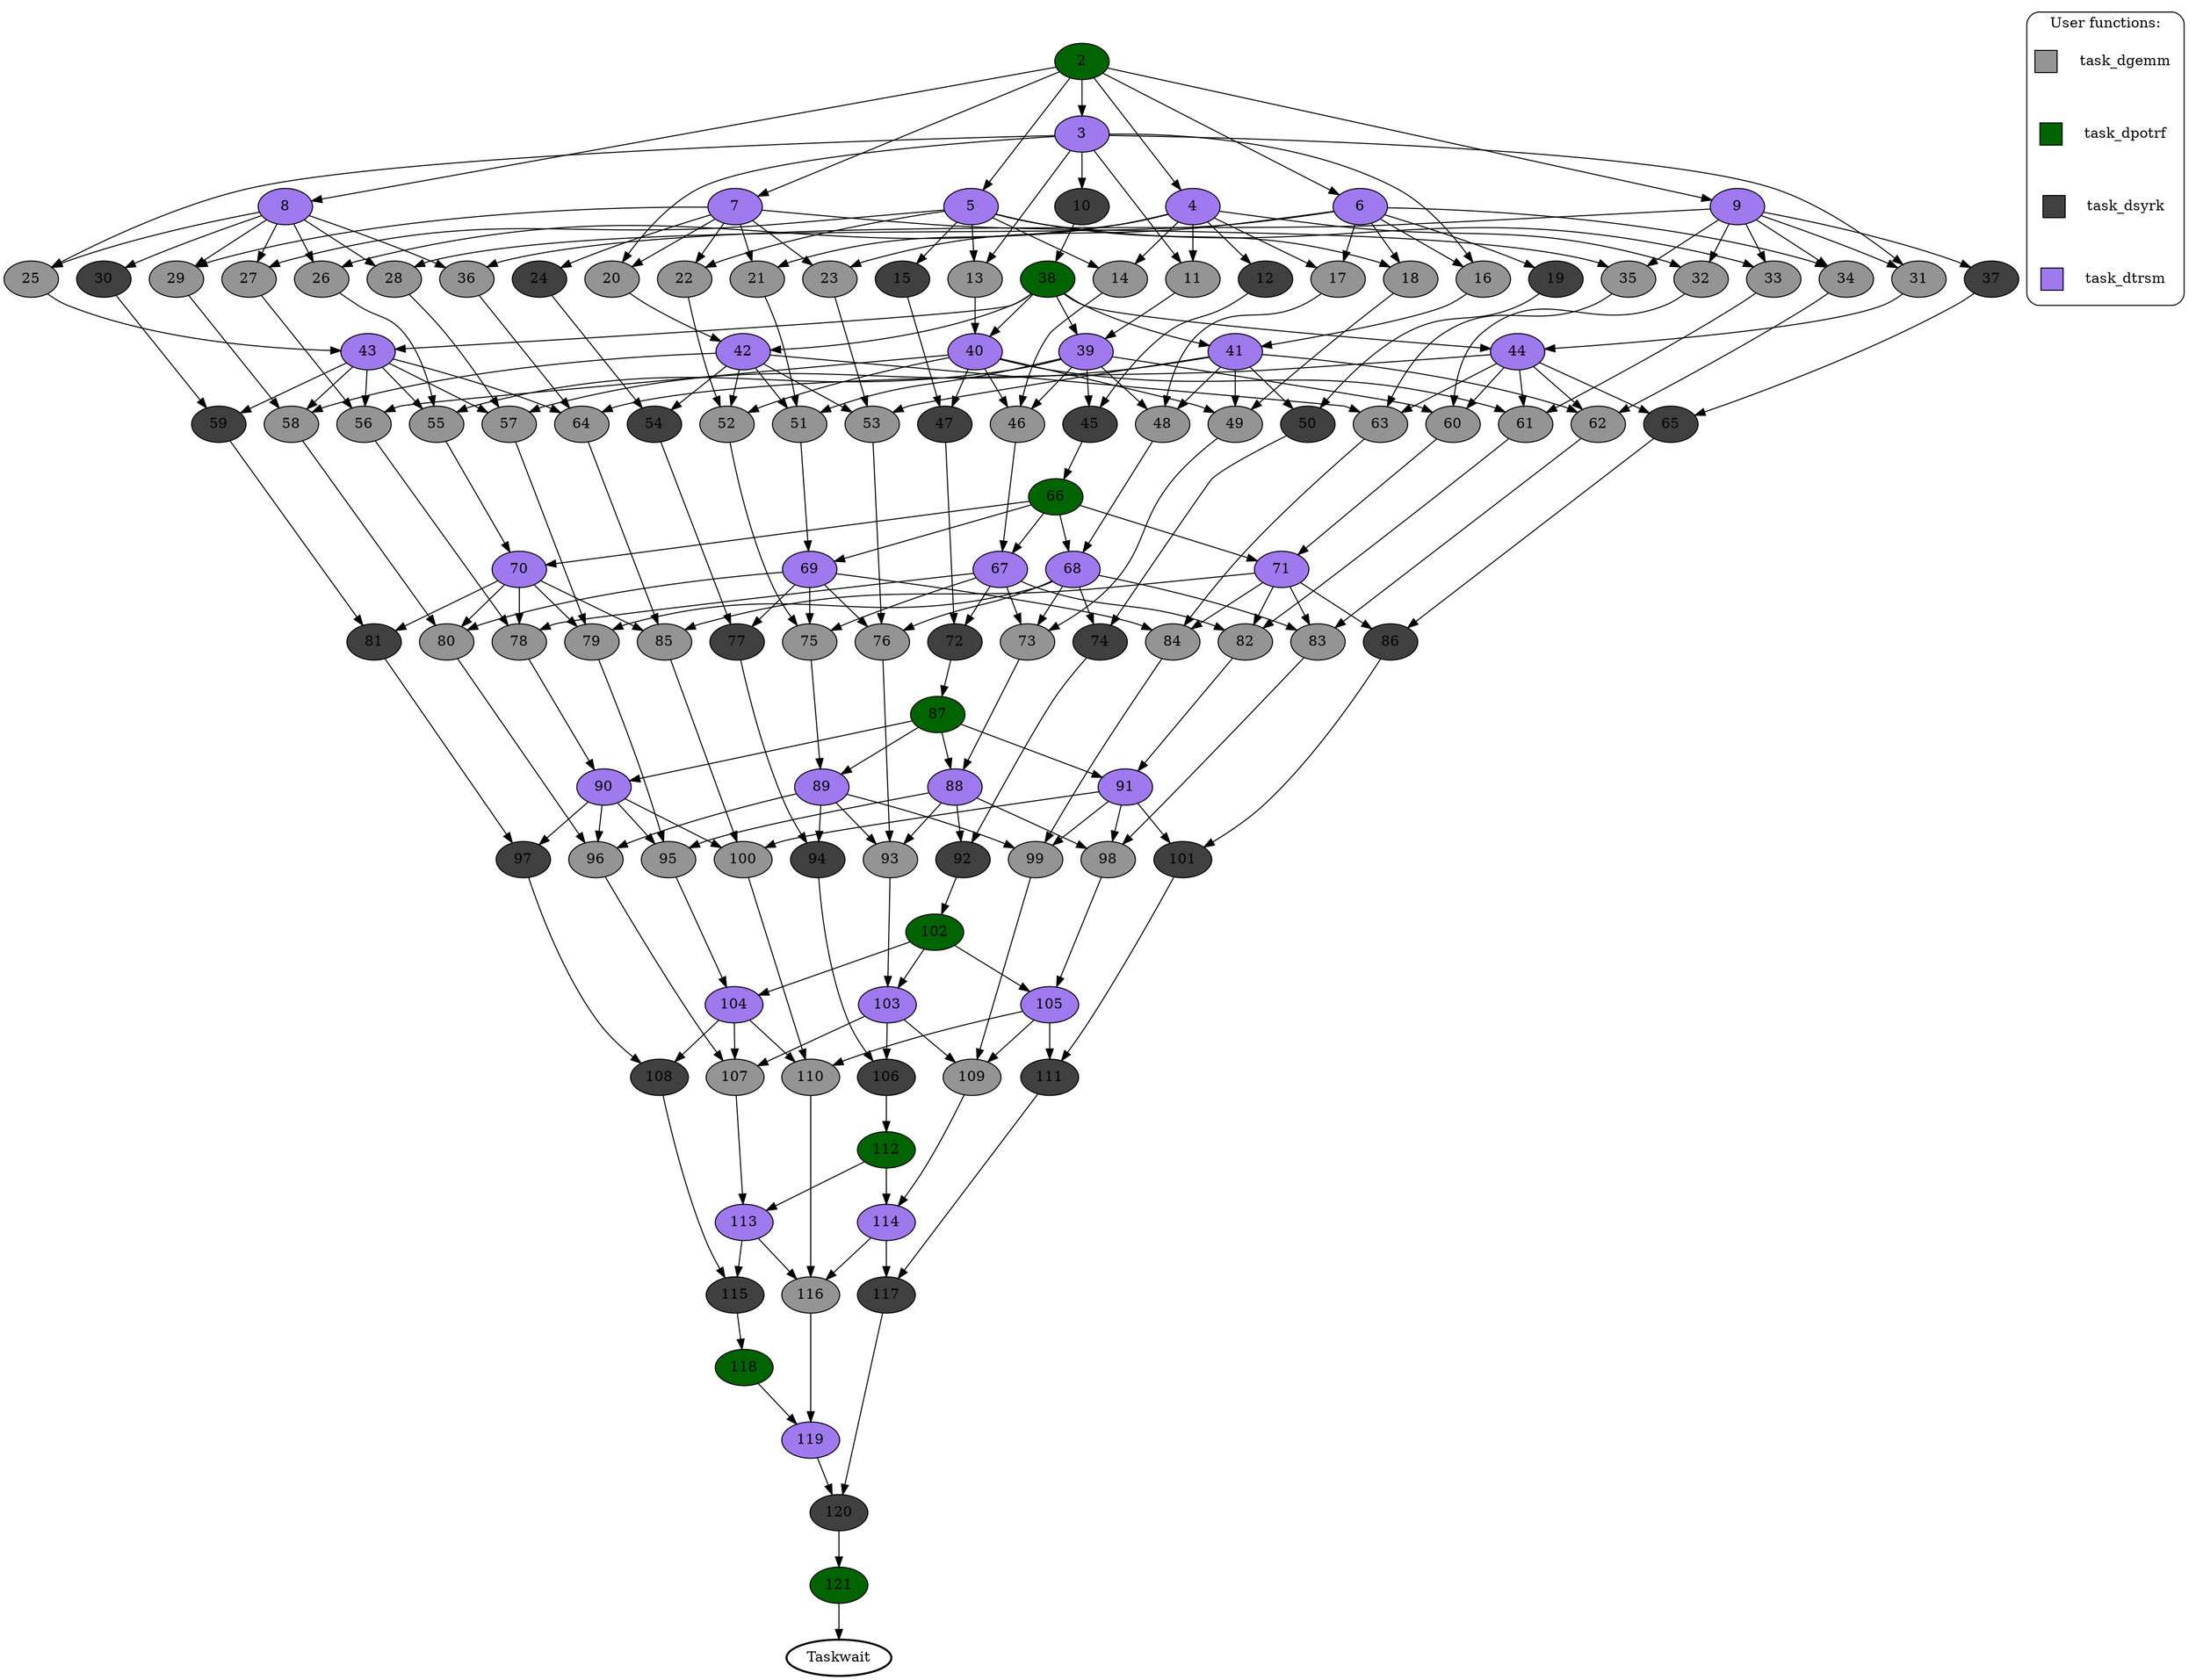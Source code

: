 digraph {
  graph[compound=true];
  7[style="filled", color="black", fillcolor="mediumpurple2"];
  7 -> 20[style="solid", color="black"];
  7 -> 21[style="solid", color="black"];
  7 -> 22[style="solid", color="black"];
  7 -> 23[style="solid", color="black"];
  7 -> 24[style="solid", color="black"];
  7 -> 29[style="solid", color="black"];
  7 -> 35[style="solid", color="black"];
  2[style="filled", color="black", fillcolor="darkgreen"];
  2 -> 3[style="solid", color="black"];
  2 -> 4[style="solid", color="black"];
  2 -> 5[style="solid", color="black"];
  2 -> 6[style="solid", color="black"];
  2 -> 7[style="solid", color="black"];
  2 -> 8[style="solid", color="black"];
  2 -> 9[style="solid", color="black"];
  4[style="filled", color="black", fillcolor="mediumpurple2"];
  4 -> 11[style="solid", color="black"];
  4 -> 12[style="solid", color="black"];
  4 -> 14[style="solid", color="black"];
  4 -> 17[style="solid", color="black"];
  4 -> 21[style="solid", color="black"];
  4 -> 26[style="solid", color="black"];
  4 -> 32[style="solid", color="black"];
  16[style="filled", color="black", fillcolor="grey58"];
  16 -> 41[style="solid", color="black"];
  3[style="filled", color="black", fillcolor="mediumpurple2"];
  3 -> 10[style="solid", color="black"];
  3 -> 11[style="solid", color="black"];
  3 -> 13[style="solid", color="black"];
  3 -> 16[style="solid", color="black"];
  3 -> 20[style="solid", color="black"];
  3 -> 25[style="solid", color="black"];
  3 -> 31[style="solid", color="black"];
  5[style="filled", color="black", fillcolor="mediumpurple2"];
  5 -> 13[style="solid", color="black"];
  5 -> 14[style="solid", color="black"];
  5 -> 15[style="solid", color="black"];
  5 -> 18[style="solid", color="black"];
  5 -> 22[style="solid", color="black"];
  5 -> 27[style="solid", color="black"];
  5 -> 33[style="solid", color="black"];
  8[style="filled", color="black", fillcolor="mediumpurple2"];
  8 -> 25[style="solid", color="black"];
  8 -> 26[style="solid", color="black"];
  8 -> 27[style="solid", color="black"];
  8 -> 28[style="solid", color="black"];
  8 -> 29[style="solid", color="black"];
  8 -> 30[style="solid", color="black"];
  8 -> 36[style="solid", color="black"];
  36[style="filled", color="black", fillcolor="grey58"];
  36 -> 64[style="solid", color="black"];
  33[style="filled", color="black", fillcolor="grey58"];
  33 -> 61[style="solid", color="black"];
  31[style="filled", color="black", fillcolor="grey58"];
  31 -> 44[style="solid", color="black"];
  30[style="filled", color="black", fillcolor="gray25"];
  30 -> 59[style="solid", color="black"];
  12[style="filled", color="black", fillcolor="gray25"];
  12 -> 45[style="solid", color="black"];
  29[style="filled", color="black", fillcolor="grey58"];
  29 -> 58[style="solid", color="black"];
  34[style="filled", color="black", fillcolor="grey58"];
  34 -> 62[style="solid", color="black"];
  35[style="filled", color="black", fillcolor="grey58"];
  35 -> 63[style="solid", color="black"];
  6[style="filled", color="black", fillcolor="mediumpurple2"];
  6 -> 16[style="solid", color="black"];
  6 -> 17[style="solid", color="black"];
  6 -> 18[style="solid", color="black"];
  6 -> 19[style="solid", color="black"];
  6 -> 23[style="solid", color="black"];
  6 -> 28[style="solid", color="black"];
  6 -> 34[style="solid", color="black"];
  28[style="filled", color="black", fillcolor="grey58"];
  28 -> 57[style="solid", color="black"];
  27[style="filled", color="black", fillcolor="grey58"];
  27 -> 56[style="solid", color="black"];
  10[style="filled", color="black", fillcolor="gray25"];
  10 -> 38[style="solid", color="black"];
  25[style="filled", color="black", fillcolor="grey58"];
  25 -> 43[style="solid", color="black"];
  24[style="filled", color="black", fillcolor="gray25"];
  24 -> 54[style="solid", color="black"];
  32[style="filled", color="black", fillcolor="grey58"];
  32 -> 60[style="solid", color="black"];
  23[style="filled", color="black", fillcolor="grey58"];
  23 -> 53[style="solid", color="black"];
  38[style="filled", color="black", fillcolor="darkgreen"];
  38 -> 39[style="solid", color="black"];
  38 -> 40[style="solid", color="black"];
  38 -> 41[style="solid", color="black"];
  38 -> 42[style="solid", color="black"];
  38 -> 43[style="solid", color="black"];
  38 -> 44[style="solid", color="black"];
  15[style="filled", color="black", fillcolor="gray25"];
  15 -> 47[style="solid", color="black"];
  9[style="filled", color="black", fillcolor="mediumpurple2"];
  9 -> 31[style="solid", color="black"];
  9 -> 32[style="solid", color="black"];
  9 -> 33[style="solid", color="black"];
  9 -> 34[style="solid", color="black"];
  9 -> 35[style="solid", color="black"];
  9 -> 36[style="solid", color="black"];
  9 -> 37[style="solid", color="black"];
  26[style="filled", color="black", fillcolor="grey58"];
  26 -> 55[style="solid", color="black"];
  53[style="filled", color="black", fillcolor="grey58"];
  53 -> 76[style="solid", color="black"];
  11[style="filled", color="black", fillcolor="grey58"];
  11 -> 39[style="solid", color="black"];
  18[style="filled", color="black", fillcolor="grey58"];
  18 -> 49[style="solid", color="black"];
  22[style="filled", color="black", fillcolor="grey58"];
  22 -> 52[style="solid", color="black"];
  21[style="filled", color="black", fillcolor="grey58"];
  21 -> 51[style="solid", color="black"];
  20[style="filled", color="black", fillcolor="grey58"];
  20 -> 42[style="solid", color="black"];
  19[style="filled", color="black", fillcolor="gray25"];
  19 -> 50[style="solid", color="black"];
  14[style="filled", color="black", fillcolor="grey58"];
  14 -> 46[style="solid", color="black"];
  37[style="filled", color="black", fillcolor="gray25"];
  37 -> 65[style="solid", color="black"];
  54[style="filled", color="black", fillcolor="gray25"];
  54 -> 77[style="solid", color="black"];
  13[style="filled", color="black", fillcolor="grey58"];
  13 -> 40[style="solid", color="black"];
  17[style="filled", color="black", fillcolor="grey58"];
  17 -> 48[style="solid", color="black"];
  39[style="filled", color="black", fillcolor="mediumpurple2"];
  39 -> 45[style="solid", color="black"];
  39 -> 46[style="solid", color="black"];
  39 -> 48[style="solid", color="black"];
  39 -> 51[style="solid", color="black"];
  39 -> 55[style="solid", color="black"];
  39 -> 60[style="solid", color="black"];
  40[style="filled", color="black", fillcolor="mediumpurple2"];
  40 -> 46[style="solid", color="black"];
  40 -> 47[style="solid", color="black"];
  40 -> 49[style="solid", color="black"];
  40 -> 52[style="solid", color="black"];
  40 -> 56[style="solid", color="black"];
  40 -> 61[style="solid", color="black"];
  41[style="filled", color="black", fillcolor="mediumpurple2"];
  41 -> 48[style="solid", color="black"];
  41 -> 49[style="solid", color="black"];
  41 -> 50[style="solid", color="black"];
  41 -> 53[style="solid", color="black"];
  41 -> 57[style="solid", color="black"];
  41 -> 62[style="solid", color="black"];
  42[style="filled", color="black", fillcolor="mediumpurple2"];
  42 -> 51[style="solid", color="black"];
  42 -> 52[style="solid", color="black"];
  42 -> 53[style="solid", color="black"];
  42 -> 54[style="solid", color="black"];
  42 -> 58[style="solid", color="black"];
  42 -> 63[style="solid", color="black"];
  43[style="filled", color="black", fillcolor="mediumpurple2"];
  43 -> 55[style="solid", color="black"];
  43 -> 56[style="solid", color="black"];
  43 -> 57[style="solid", color="black"];
  43 -> 58[style="solid", color="black"];
  43 -> 59[style="solid", color="black"];
  43 -> 64[style="solid", color="black"];
  44[style="filled", color="black", fillcolor="mediumpurple2"];
  44 -> 60[style="solid", color="black"];
  44 -> 61[style="solid", color="black"];
  44 -> 62[style="solid", color="black"];
  44 -> 63[style="solid", color="black"];
  44 -> 64[style="solid", color="black"];
  44 -> 65[style="solid", color="black"];
  45[style="filled", color="black", fillcolor="gray25"];
  45 -> 66[style="solid", color="black"];
  46[style="filled", color="black", fillcolor="grey58"];
  46 -> 67[style="solid", color="black"];
  47[style="filled", color="black", fillcolor="gray25"];
  47 -> 72[style="solid", color="black"];
  48[style="filled", color="black", fillcolor="grey58"];
  48 -> 68[style="solid", color="black"];
  49[style="filled", color="black", fillcolor="grey58"];
  49 -> 73[style="solid", color="black"];
  50[style="filled", color="black", fillcolor="gray25"];
  50 -> 74[style="solid", color="black"];
  51[style="filled", color="black", fillcolor="grey58"];
  51 -> 69[style="solid", color="black"];
  52[style="filled", color="black", fillcolor="grey58"];
  52 -> 75[style="solid", color="black"];
  55[style="filled", color="black", fillcolor="grey58"];
  55 -> 70[style="solid", color="black"];
  56[style="filled", color="black", fillcolor="grey58"];
  56 -> 78[style="solid", color="black"];
  57[style="filled", color="black", fillcolor="grey58"];
  57 -> 79[style="solid", color="black"];
  58[style="filled", color="black", fillcolor="grey58"];
  58 -> 80[style="solid", color="black"];
  59[style="filled", color="black", fillcolor="gray25"];
  59 -> 81[style="solid", color="black"];
  60[style="filled", color="black", fillcolor="grey58"];
  60 -> 71[style="solid", color="black"];
  61[style="filled", color="black", fillcolor="grey58"];
  61 -> 82[style="solid", color="black"];
  62[style="filled", color="black", fillcolor="grey58"];
  62 -> 83[style="solid", color="black"];
  63[style="filled", color="black", fillcolor="grey58"];
  63 -> 84[style="solid", color="black"];
  64[style="filled", color="black", fillcolor="grey58"];
  64 -> 85[style="solid", color="black"];
  65[style="filled", color="black", fillcolor="gray25"];
  65 -> 86[style="solid", color="black"];
  66[style="filled", color="black", fillcolor="darkgreen"];
  66 -> 67[style="solid", color="black"];
  66 -> 68[style="solid", color="black"];
  66 -> 69[style="solid", color="black"];
  66 -> 70[style="solid", color="black"];
  66 -> 71[style="solid", color="black"];
  67[style="filled", color="black", fillcolor="mediumpurple2"];
  67 -> 72[style="solid", color="black"];
  67 -> 73[style="solid", color="black"];
  67 -> 75[style="solid", color="black"];
  67 -> 78[style="solid", color="black"];
  67 -> 82[style="solid", color="black"];
  68[style="filled", color="black", fillcolor="mediumpurple2"];
  68 -> 73[style="solid", color="black"];
  68 -> 74[style="solid", color="black"];
  68 -> 76[style="solid", color="black"];
  68 -> 79[style="solid", color="black"];
  68 -> 83[style="solid", color="black"];
  69[style="filled", color="black", fillcolor="mediumpurple2"];
  69 -> 75[style="solid", color="black"];
  69 -> 76[style="solid", color="black"];
  69 -> 77[style="solid", color="black"];
  69 -> 80[style="solid", color="black"];
  69 -> 84[style="solid", color="black"];
  70[style="filled", color="black", fillcolor="mediumpurple2"];
  70 -> 78[style="solid", color="black"];
  70 -> 79[style="solid", color="black"];
  70 -> 80[style="solid", color="black"];
  70 -> 81[style="solid", color="black"];
  70 -> 85[style="solid", color="black"];
  71[style="filled", color="black", fillcolor="mediumpurple2"];
  71 -> 82[style="solid", color="black"];
  71 -> 83[style="solid", color="black"];
  71 -> 84[style="solid", color="black"];
  71 -> 85[style="solid", color="black"];
  71 -> 86[style="solid", color="black"];
  72[style="filled", color="black", fillcolor="gray25"];
  72 -> 87[style="solid", color="black"];
  73[style="filled", color="black", fillcolor="grey58"];
  73 -> 88[style="solid", color="black"];
  74[style="filled", color="black", fillcolor="gray25"];
  74 -> 92[style="solid", color="black"];
  75[style="filled", color="black", fillcolor="grey58"];
  75 -> 89[style="solid", color="black"];
  76[style="filled", color="black", fillcolor="grey58"];
  76 -> 93[style="solid", color="black"];
  77[style="filled", color="black", fillcolor="gray25"];
  77 -> 94[style="solid", color="black"];
  78[style="filled", color="black", fillcolor="grey58"];
  78 -> 90[style="solid", color="black"];
  79[style="filled", color="black", fillcolor="grey58"];
  79 -> 95[style="solid", color="black"];
  80[style="filled", color="black", fillcolor="grey58"];
  80 -> 96[style="solid", color="black"];
  81[style="filled", color="black", fillcolor="gray25"];
  81 -> 97[style="solid", color="black"];
  82[style="filled", color="black", fillcolor="grey58"];
  82 -> 91[style="solid", color="black"];
  83[style="filled", color="black", fillcolor="grey58"];
  83 -> 98[style="solid", color="black"];
  84[style="filled", color="black", fillcolor="grey58"];
  84 -> 99[style="solid", color="black"];
  85[style="filled", color="black", fillcolor="grey58"];
  85 -> 100[style="solid", color="black"];
  86[style="filled", color="black", fillcolor="gray25"];
  86 -> 101[style="solid", color="black"];
  87[style="filled", color="black", fillcolor="darkgreen"];
  87 -> 88[style="solid", color="black"];
  87 -> 89[style="solid", color="black"];
  87 -> 90[style="solid", color="black"];
  87 -> 91[style="solid", color="black"];
  88[style="filled", color="black", fillcolor="mediumpurple2"];
  88 -> 92[style="solid", color="black"];
  88 -> 93[style="solid", color="black"];
  88 -> 95[style="solid", color="black"];
  88 -> 98[style="solid", color="black"];
  89[style="filled", color="black", fillcolor="mediumpurple2"];
  89 -> 93[style="solid", color="black"];
  89 -> 94[style="solid", color="black"];
  89 -> 96[style="solid", color="black"];
  89 -> 99[style="solid", color="black"];
  90[style="filled", color="black", fillcolor="mediumpurple2"];
  90 -> 95[style="solid", color="black"];
  90 -> 96[style="solid", color="black"];
  90 -> 97[style="solid", color="black"];
  90 -> 100[style="solid", color="black"];
  91[style="filled", color="black", fillcolor="mediumpurple2"];
  91 -> 98[style="solid", color="black"];
  91 -> 99[style="solid", color="black"];
  91 -> 100[style="solid", color="black"];
  91 -> 101[style="solid", color="black"];
  92[style="filled", color="black", fillcolor="gray25"];
  92 -> 102[style="solid", color="black"];
  93[style="filled", color="black", fillcolor="grey58"];
  93 -> 103[style="solid", color="black"];
  94[style="filled", color="black", fillcolor="gray25"];
  94 -> 106[style="solid", color="black"];
  95[style="filled", color="black", fillcolor="grey58"];
  95 -> 104[style="solid", color="black"];
  96[style="filled", color="black", fillcolor="grey58"];
  96 -> 107[style="solid", color="black"];
  97[style="filled", color="black", fillcolor="gray25"];
  97 -> 108[style="solid", color="black"];
  98[style="filled", color="black", fillcolor="grey58"];
  98 -> 105[style="solid", color="black"];
  99[style="filled", color="black", fillcolor="grey58"];
  99 -> 109[style="solid", color="black"];
  100[style="filled", color="black", fillcolor="grey58"];
  100 -> 110[style="solid", color="black"];
  101[style="filled", color="black", fillcolor="gray25"];
  101 -> 111[style="solid", color="black"];
  102[style="filled", color="black", fillcolor="darkgreen"];
  102 -> 103[style="solid", color="black"];
  102 -> 104[style="solid", color="black"];
  102 -> 105[style="solid", color="black"];
  103[style="filled", color="black", fillcolor="mediumpurple2"];
  103 -> 106[style="solid", color="black"];
  103 -> 107[style="solid", color="black"];
  103 -> 109[style="solid", color="black"];
  104[style="filled", color="black", fillcolor="mediumpurple2"];
  104 -> 107[style="solid", color="black"];
  104 -> 108[style="solid", color="black"];
  104 -> 110[style="solid", color="black"];
  105[style="filled", color="black", fillcolor="mediumpurple2"];
  105 -> 109[style="solid", color="black"];
  105 -> 110[style="solid", color="black"];
  105 -> 111[style="solid", color="black"];
  106[style="filled", color="black", fillcolor="gray25"];
  106 -> 112[style="solid", color="black"];
  107[style="filled", color="black", fillcolor="grey58"];
  107 -> 113[style="solid", color="black"];
  108[style="filled", color="black", fillcolor="gray25"];
  108 -> 115[style="solid", color="black"];
  109[style="filled", color="black", fillcolor="grey58"];
  109 -> 114[style="solid", color="black"];
  110[style="filled", color="black", fillcolor="grey58"];
  110 -> 116[style="solid", color="black"];
  111[style="filled", color="black", fillcolor="gray25"];
  111 -> 117[style="solid", color="black"];
  112[style="filled", color="black", fillcolor="darkgreen"];
  112 -> 113[style="solid", color="black"];
  112 -> 114[style="solid", color="black"];
  113[style="filled", color="black", fillcolor="mediumpurple2"];
  113 -> 115[style="solid", color="black"];
  113 -> 116[style="solid", color="black"];
  114[style="filled", color="black", fillcolor="mediumpurple2"];
  114 -> 116[style="solid", color="black"];
  114 -> 117[style="solid", color="black"];
  115[style="filled", color="black", fillcolor="gray25"];
  115 -> 118[style="solid", color="black"];
  116[style="filled", color="black", fillcolor="grey58"];
  116 -> 119[style="solid", color="black"];
  117[style="filled", color="black", fillcolor="gray25"];
  117 -> 120[style="solid", color="black"];
  118[style="filled", color="black", fillcolor="darkgreen"];
  118 -> 119[style="solid", color="black"];
  119[style="filled", color="black", fillcolor="mediumpurple2"];
  119 -> 120[style="solid", color="black"];
  120[style="filled", color="black", fillcolor="gray25"];
  120 -> 121[style="solid", color="black"];
  121[style="filled", color="black", fillcolor="darkgreen"];
  121 -> -121[style="solid", color="black"];
  -121[label="Taskwait", style="bold"];
  subgraph cluster_1 {
    label="User functions:"; style="rounded"; rankdir="TB";
    subgraph {
      rank=same;
      "task_dpotrf"[color="white", margin="0.0,0.0"];
      01[label="",  width=0.3, height=0.3, shape=box, fillcolor=darkgreen, style=filled];
      01->"task_dpotrf"[style="invis"];
    }
    subgraph {
      rank=same;
      "task_dtrsm"[color="white", margin="0.0,0.0"];
      02[label="",  width=0.3, height=0.3, shape=box, fillcolor=mediumpurple2, style=filled];
      02->"task_dtrsm"[style="invis"];
    }
    subgraph {
      rank=same;
      "task_dgemm"[color="white", margin="0.0,0.0"];
      03[label="",  width=0.3, height=0.3, shape=box, fillcolor=grey58, style=filled];
      03->"task_dgemm"[style="invis"];
    }
    subgraph {
      rank=same;
      "task_dsyrk"[color="white", margin="0.0,0.0"];
      04[label="",  width=0.3, height=0.3, shape=box, fillcolor=gray25, style=filled];
      04->"task_dsyrk"[style="invis"];
    }
    "task_dgemm" -> "task_dpotrf"[style="invis"];
    "task_dpotrf" -> "task_dsyrk"[style="invis"];
    "task_dsyrk" -> "task_dtrsm"[style="invis"];
  }
 }
